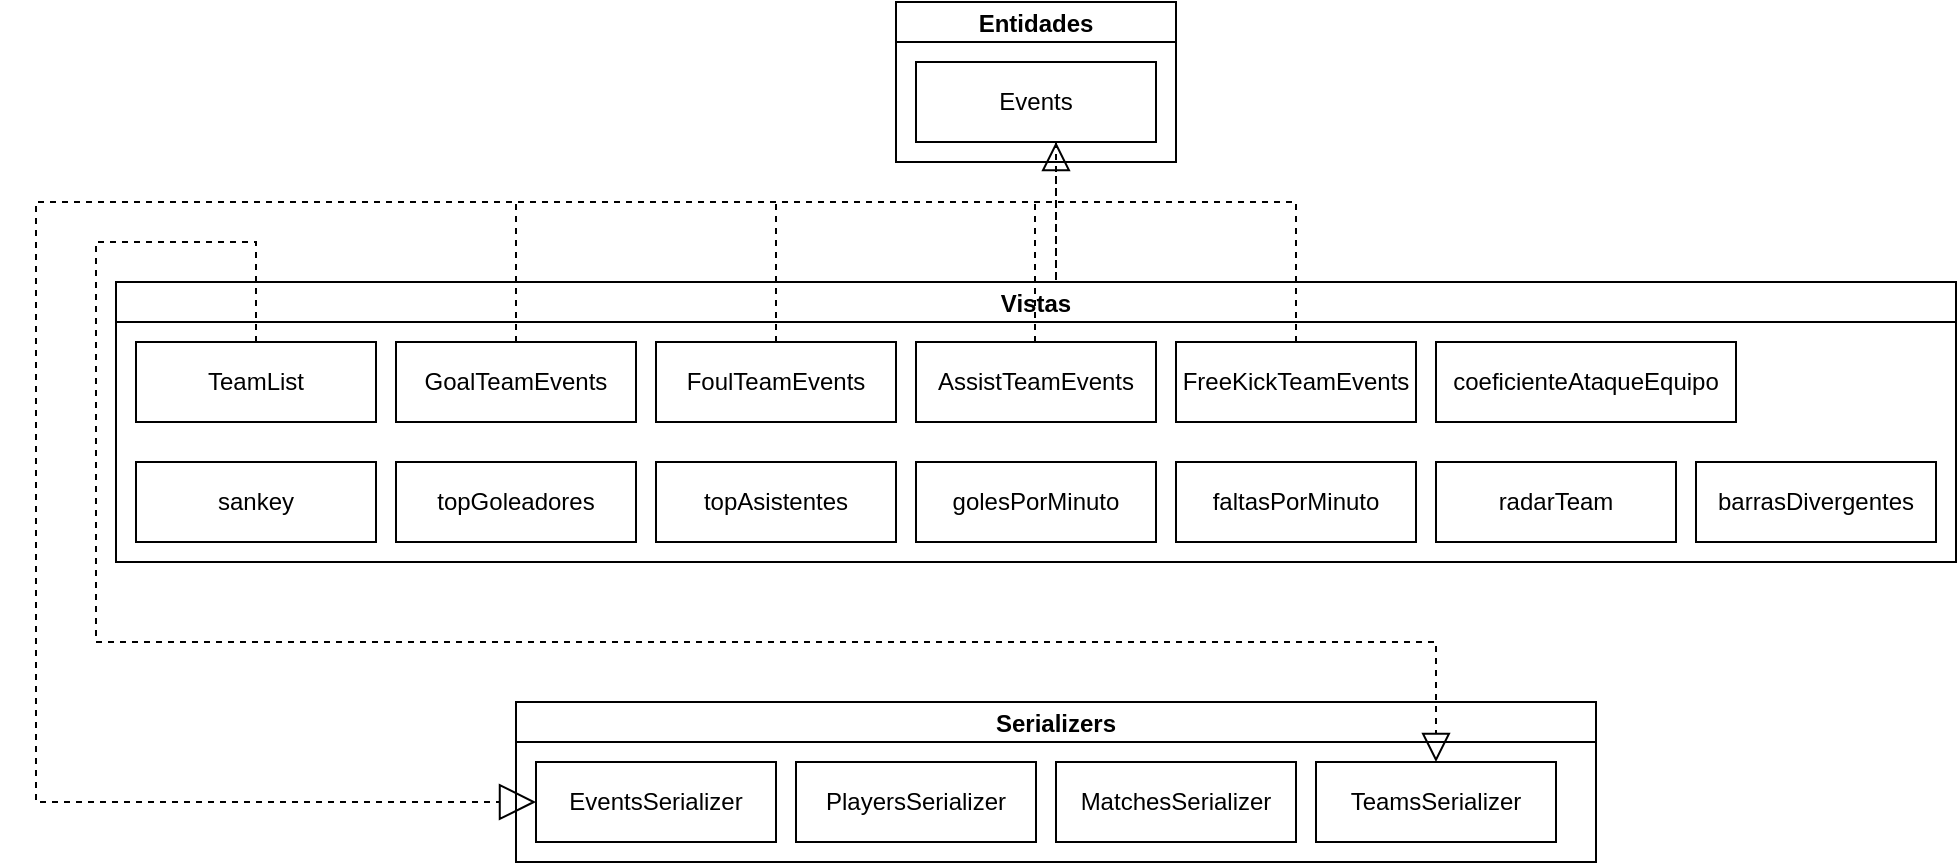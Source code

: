 <mxfile version="21.5.0" type="device">
  <diagram id="bMy_h3Av2Ug2Paj3Jpog" name="Page-1">
    <mxGraphModel dx="1918" dy="746" grid="1" gridSize="10" guides="1" tooltips="1" connect="1" arrows="1" fold="1" page="1" pageScale="1" pageWidth="850" pageHeight="1100" math="0" shadow="0">
      <root>
        <mxCell id="0" />
        <mxCell id="1" parent="0" />
        <mxCell id="2" value="Entidades" style="swimlane;startSize=20;horizontal=1;containerType=tree;" parent="1" vertex="1">
          <mxGeometry x="430" y="60" width="140" height="80" as="geometry" />
        </mxCell>
        <mxCell id="7rhXh0jIeeL4R88__Xz7-113" value="Events" style="whiteSpace=wrap;html=1;treeFolding=1;treeMoving=1;newEdgeStyle={&quot;edgeStyle&quot;:&quot;elbowEdgeStyle&quot;,&quot;startArrow&quot;:&quot;none&quot;,&quot;endArrow&quot;:&quot;none&quot;};" vertex="1" parent="2">
          <mxGeometry x="10" y="30" width="120" height="40" as="geometry" />
        </mxCell>
        <mxCell id="81" value="Vistas" style="swimlane;startSize=20;horizontal=1;containerType=tree;" parent="1" vertex="1">
          <mxGeometry x="40" y="200" width="920" height="140" as="geometry" />
        </mxCell>
        <mxCell id="85" value="TeamList" style="whiteSpace=wrap;html=1;treeFolding=1;treeMoving=1;newEdgeStyle={&quot;edgeStyle&quot;:&quot;elbowEdgeStyle&quot;,&quot;startArrow&quot;:&quot;none&quot;,&quot;endArrow&quot;:&quot;none&quot;};" parent="81" vertex="1">
          <mxGeometry x="10" y="30" width="120" height="40" as="geometry" />
        </mxCell>
        <mxCell id="86" value="GoalTeamEvents" style="whiteSpace=wrap;html=1;treeFolding=1;treeMoving=1;newEdgeStyle={&quot;edgeStyle&quot;:&quot;elbowEdgeStyle&quot;,&quot;startArrow&quot;:&quot;none&quot;,&quot;endArrow&quot;:&quot;none&quot;};" parent="81" vertex="1">
          <mxGeometry x="140" y="30" width="120" height="40" as="geometry" />
        </mxCell>
        <mxCell id="87" value="FoulTeamEvents" style="whiteSpace=wrap;html=1;treeFolding=1;treeMoving=1;newEdgeStyle={&quot;edgeStyle&quot;:&quot;elbowEdgeStyle&quot;,&quot;startArrow&quot;:&quot;none&quot;,&quot;endArrow&quot;:&quot;none&quot;};" parent="81" vertex="1">
          <mxGeometry x="270" y="30" width="120" height="40" as="geometry" />
        </mxCell>
        <mxCell id="88" value="AssistTeamEvents" style="whiteSpace=wrap;html=1;treeFolding=1;treeMoving=1;newEdgeStyle={&quot;edgeStyle&quot;:&quot;elbowEdgeStyle&quot;,&quot;startArrow&quot;:&quot;none&quot;,&quot;endArrow&quot;:&quot;none&quot;};" parent="81" vertex="1">
          <mxGeometry x="400" y="30" width="120" height="40" as="geometry" />
        </mxCell>
        <mxCell id="89" value="FreeKickTeamEvents" style="whiteSpace=wrap;html=1;treeFolding=1;treeMoving=1;newEdgeStyle={&quot;edgeStyle&quot;:&quot;elbowEdgeStyle&quot;,&quot;startArrow&quot;:&quot;none&quot;,&quot;endArrow&quot;:&quot;none&quot;};" parent="81" vertex="1">
          <mxGeometry x="530" y="30" width="120" height="40" as="geometry" />
        </mxCell>
        <mxCell id="90" value="topGoleadores" style="whiteSpace=wrap;html=1;treeFolding=1;treeMoving=1;newEdgeStyle={&quot;edgeStyle&quot;:&quot;elbowEdgeStyle&quot;,&quot;startArrow&quot;:&quot;none&quot;,&quot;endArrow&quot;:&quot;none&quot;};" parent="81" vertex="1">
          <mxGeometry x="140" y="90" width="120" height="40" as="geometry" />
        </mxCell>
        <mxCell id="91" value="topAsistentes" style="whiteSpace=wrap;html=1;treeFolding=1;treeMoving=1;newEdgeStyle={&quot;edgeStyle&quot;:&quot;elbowEdgeStyle&quot;,&quot;startArrow&quot;:&quot;none&quot;,&quot;endArrow&quot;:&quot;none&quot;};" parent="81" vertex="1">
          <mxGeometry x="270" y="90" width="120" height="40" as="geometry" />
        </mxCell>
        <mxCell id="92" value="golesPorMinuto" style="whiteSpace=wrap;html=1;treeFolding=1;treeMoving=1;newEdgeStyle={&quot;edgeStyle&quot;:&quot;elbowEdgeStyle&quot;,&quot;startArrow&quot;:&quot;none&quot;,&quot;endArrow&quot;:&quot;none&quot;};" parent="81" vertex="1">
          <mxGeometry x="400" y="90" width="120" height="40" as="geometry" />
        </mxCell>
        <mxCell id="93" value="faltasPorMinuto" style="whiteSpace=wrap;html=1;treeFolding=1;treeMoving=1;newEdgeStyle={&quot;edgeStyle&quot;:&quot;elbowEdgeStyle&quot;,&quot;startArrow&quot;:&quot;none&quot;,&quot;endArrow&quot;:&quot;none&quot;};" parent="81" vertex="1">
          <mxGeometry x="530" y="90" width="120" height="40" as="geometry" />
        </mxCell>
        <mxCell id="94" value="radarTeam" style="whiteSpace=wrap;html=1;treeFolding=1;treeMoving=1;newEdgeStyle={&quot;edgeStyle&quot;:&quot;elbowEdgeStyle&quot;,&quot;startArrow&quot;:&quot;none&quot;,&quot;endArrow&quot;:&quot;none&quot;};" parent="81" vertex="1">
          <mxGeometry x="660" y="90" width="120" height="40" as="geometry" />
        </mxCell>
        <mxCell id="95" value="barrasDivergentes" style="whiteSpace=wrap;html=1;treeFolding=1;treeMoving=1;newEdgeStyle={&quot;edgeStyle&quot;:&quot;elbowEdgeStyle&quot;,&quot;startArrow&quot;:&quot;none&quot;,&quot;endArrow&quot;:&quot;none&quot;};" parent="81" vertex="1">
          <mxGeometry x="790" y="90" width="120" height="40" as="geometry" />
        </mxCell>
        <mxCell id="97" value="sankey" style="whiteSpace=wrap;html=1;treeFolding=1;treeMoving=1;newEdgeStyle={&quot;edgeStyle&quot;:&quot;elbowEdgeStyle&quot;,&quot;startArrow&quot;:&quot;none&quot;,&quot;endArrow&quot;:&quot;none&quot;};" parent="81" vertex="1">
          <mxGeometry x="10" y="90" width="120" height="40" as="geometry" />
        </mxCell>
        <mxCell id="96" value="coeficienteAtaqueEquipo" style="whiteSpace=wrap;html=1;treeFolding=1;treeMoving=1;newEdgeStyle={&quot;edgeStyle&quot;:&quot;elbowEdgeStyle&quot;,&quot;startArrow&quot;:&quot;none&quot;,&quot;endArrow&quot;:&quot;none&quot;};" parent="81" vertex="1">
          <mxGeometry x="660" y="30" width="150" height="40" as="geometry" />
        </mxCell>
        <mxCell id="7rhXh0jIeeL4R88__Xz7-114" value="Serializers" style="swimlane;startSize=20;horizontal=1;containerType=tree;" vertex="1" parent="1">
          <mxGeometry x="240" y="410" width="540" height="80" as="geometry" />
        </mxCell>
        <mxCell id="7rhXh0jIeeL4R88__Xz7-115" value="TeamsSerializer" style="whiteSpace=wrap;html=1;treeFolding=1;treeMoving=1;newEdgeStyle={&quot;edgeStyle&quot;:&quot;elbowEdgeStyle&quot;,&quot;startArrow&quot;:&quot;none&quot;,&quot;endArrow&quot;:&quot;none&quot;};" vertex="1" parent="7rhXh0jIeeL4R88__Xz7-114">
          <mxGeometry x="400" y="30" width="120" height="40" as="geometry" />
        </mxCell>
        <mxCell id="7rhXh0jIeeL4R88__Xz7-116" value="PlayersSerializer" style="whiteSpace=wrap;html=1;treeFolding=1;treeMoving=1;newEdgeStyle={&quot;edgeStyle&quot;:&quot;elbowEdgeStyle&quot;,&quot;startArrow&quot;:&quot;none&quot;,&quot;endArrow&quot;:&quot;none&quot;};" vertex="1" parent="7rhXh0jIeeL4R88__Xz7-114">
          <mxGeometry x="140" y="30" width="120" height="40" as="geometry" />
        </mxCell>
        <mxCell id="7rhXh0jIeeL4R88__Xz7-117" value="MatchesSerializer" style="whiteSpace=wrap;html=1;treeFolding=1;treeMoving=1;newEdgeStyle={&quot;edgeStyle&quot;:&quot;elbowEdgeStyle&quot;,&quot;startArrow&quot;:&quot;none&quot;,&quot;endArrow&quot;:&quot;none&quot;};" vertex="1" parent="7rhXh0jIeeL4R88__Xz7-114">
          <mxGeometry x="270" y="30" width="120" height="40" as="geometry" />
        </mxCell>
        <mxCell id="7rhXh0jIeeL4R88__Xz7-118" value="EventsSerializer" style="whiteSpace=wrap;html=1;treeFolding=1;treeMoving=1;newEdgeStyle={&quot;edgeStyle&quot;:&quot;elbowEdgeStyle&quot;,&quot;startArrow&quot;:&quot;none&quot;,&quot;endArrow&quot;:&quot;none&quot;};" vertex="1" parent="7rhXh0jIeeL4R88__Xz7-114">
          <mxGeometry x="10" y="30" width="120" height="40" as="geometry" />
        </mxCell>
        <mxCell id="7rhXh0jIeeL4R88__Xz7-119" style="edgeStyle=elbowEdgeStyle;rounded=0;orthogonalLoop=1;jettySize=auto;html=1;startArrow=none;endArrow=none;exitX=0.25;exitY=1;exitDx=0;exitDy=0;" edge="1" parent="7rhXh0jIeeL4R88__Xz7-114" source="7rhXh0jIeeL4R88__Xz7-118" target="7rhXh0jIeeL4R88__Xz7-118">
          <mxGeometry relative="1" as="geometry" />
        </mxCell>
        <mxCell id="7rhXh0jIeeL4R88__Xz7-120" value="" style="endArrow=block;endSize=16;endFill=0;html=1;rounded=0;exitX=0.5;exitY=0;exitDx=0;exitDy=0;entryX=0;entryY=0.5;entryDx=0;entryDy=0;dashed=1;" edge="1" parent="1" target="7rhXh0jIeeL4R88__Xz7-118">
          <mxGeometry x="0.068" y="-60" width="160" relative="1" as="geometry">
            <mxPoint x="630" y="230" as="sourcePoint" />
            <mxPoint x="230" y="390" as="targetPoint" />
            <Array as="points">
              <mxPoint x="630" y="160" />
              <mxPoint y="160" />
              <mxPoint y="460" />
            </Array>
            <mxPoint as="offset" />
          </mxGeometry>
        </mxCell>
        <mxCell id="7rhXh0jIeeL4R88__Xz7-121" value="" style="endArrow=block;dashed=1;endFill=0;endSize=12;html=1;rounded=0;exitX=0.5;exitY=0;exitDx=0;exitDy=0;entryX=0.5;entryY=0;entryDx=0;entryDy=0;" edge="1" parent="1" target="7rhXh0jIeeL4R88__Xz7-115">
          <mxGeometry width="160" relative="1" as="geometry">
            <mxPoint x="110" y="230" as="sourcePoint" />
            <mxPoint x="420" y="370" as="targetPoint" />
            <Array as="points">
              <mxPoint x="110" y="180" />
              <mxPoint x="30" y="180" />
              <mxPoint x="30" y="380" />
              <mxPoint x="700" y="380" />
            </Array>
          </mxGeometry>
        </mxCell>
        <mxCell id="7rhXh0jIeeL4R88__Xz7-122" value="" style="endArrow=none;dashed=1;html=1;strokeWidth=1;rounded=0;exitX=0.5;exitY=0;exitDx=0;exitDy=0;" edge="1" parent="1">
          <mxGeometry width="50" height="50" relative="1" as="geometry">
            <mxPoint x="240" y="230" as="sourcePoint" />
            <mxPoint x="240" y="160" as="targetPoint" />
          </mxGeometry>
        </mxCell>
        <mxCell id="7rhXh0jIeeL4R88__Xz7-123" value="" style="endArrow=none;dashed=1;html=1;strokeWidth=1;rounded=0;exitX=0.5;exitY=0;exitDx=0;exitDy=0;" edge="1" parent="1">
          <mxGeometry width="50" height="50" relative="1" as="geometry">
            <mxPoint x="370" y="230" as="sourcePoint" />
            <mxPoint x="370" y="160" as="targetPoint" />
          </mxGeometry>
        </mxCell>
        <mxCell id="7rhXh0jIeeL4R88__Xz7-124" value="" style="endArrow=none;dashed=1;html=1;strokeWidth=1;rounded=0;exitX=0.5;exitY=0;exitDx=0;exitDy=0;" edge="1" parent="1">
          <mxGeometry width="50" height="50" relative="1" as="geometry">
            <mxPoint x="499.5" y="230" as="sourcePoint" />
            <mxPoint x="499.5" y="160" as="targetPoint" />
          </mxGeometry>
        </mxCell>
        <mxCell id="7rhXh0jIeeL4R88__Xz7-125" value="" style="endArrow=block;dashed=1;endFill=0;endSize=12;html=1;rounded=0;exitX=0.5;exitY=1;exitDx=0;exitDy=0;" edge="1" parent="1">
          <mxGeometry width="160" relative="1" as="geometry">
            <mxPoint x="510" y="130" as="sourcePoint" />
            <mxPoint x="510" y="130" as="targetPoint" />
            <Array as="points">
              <mxPoint x="510" y="200" />
            </Array>
          </mxGeometry>
        </mxCell>
      </root>
    </mxGraphModel>
  </diagram>
</mxfile>
